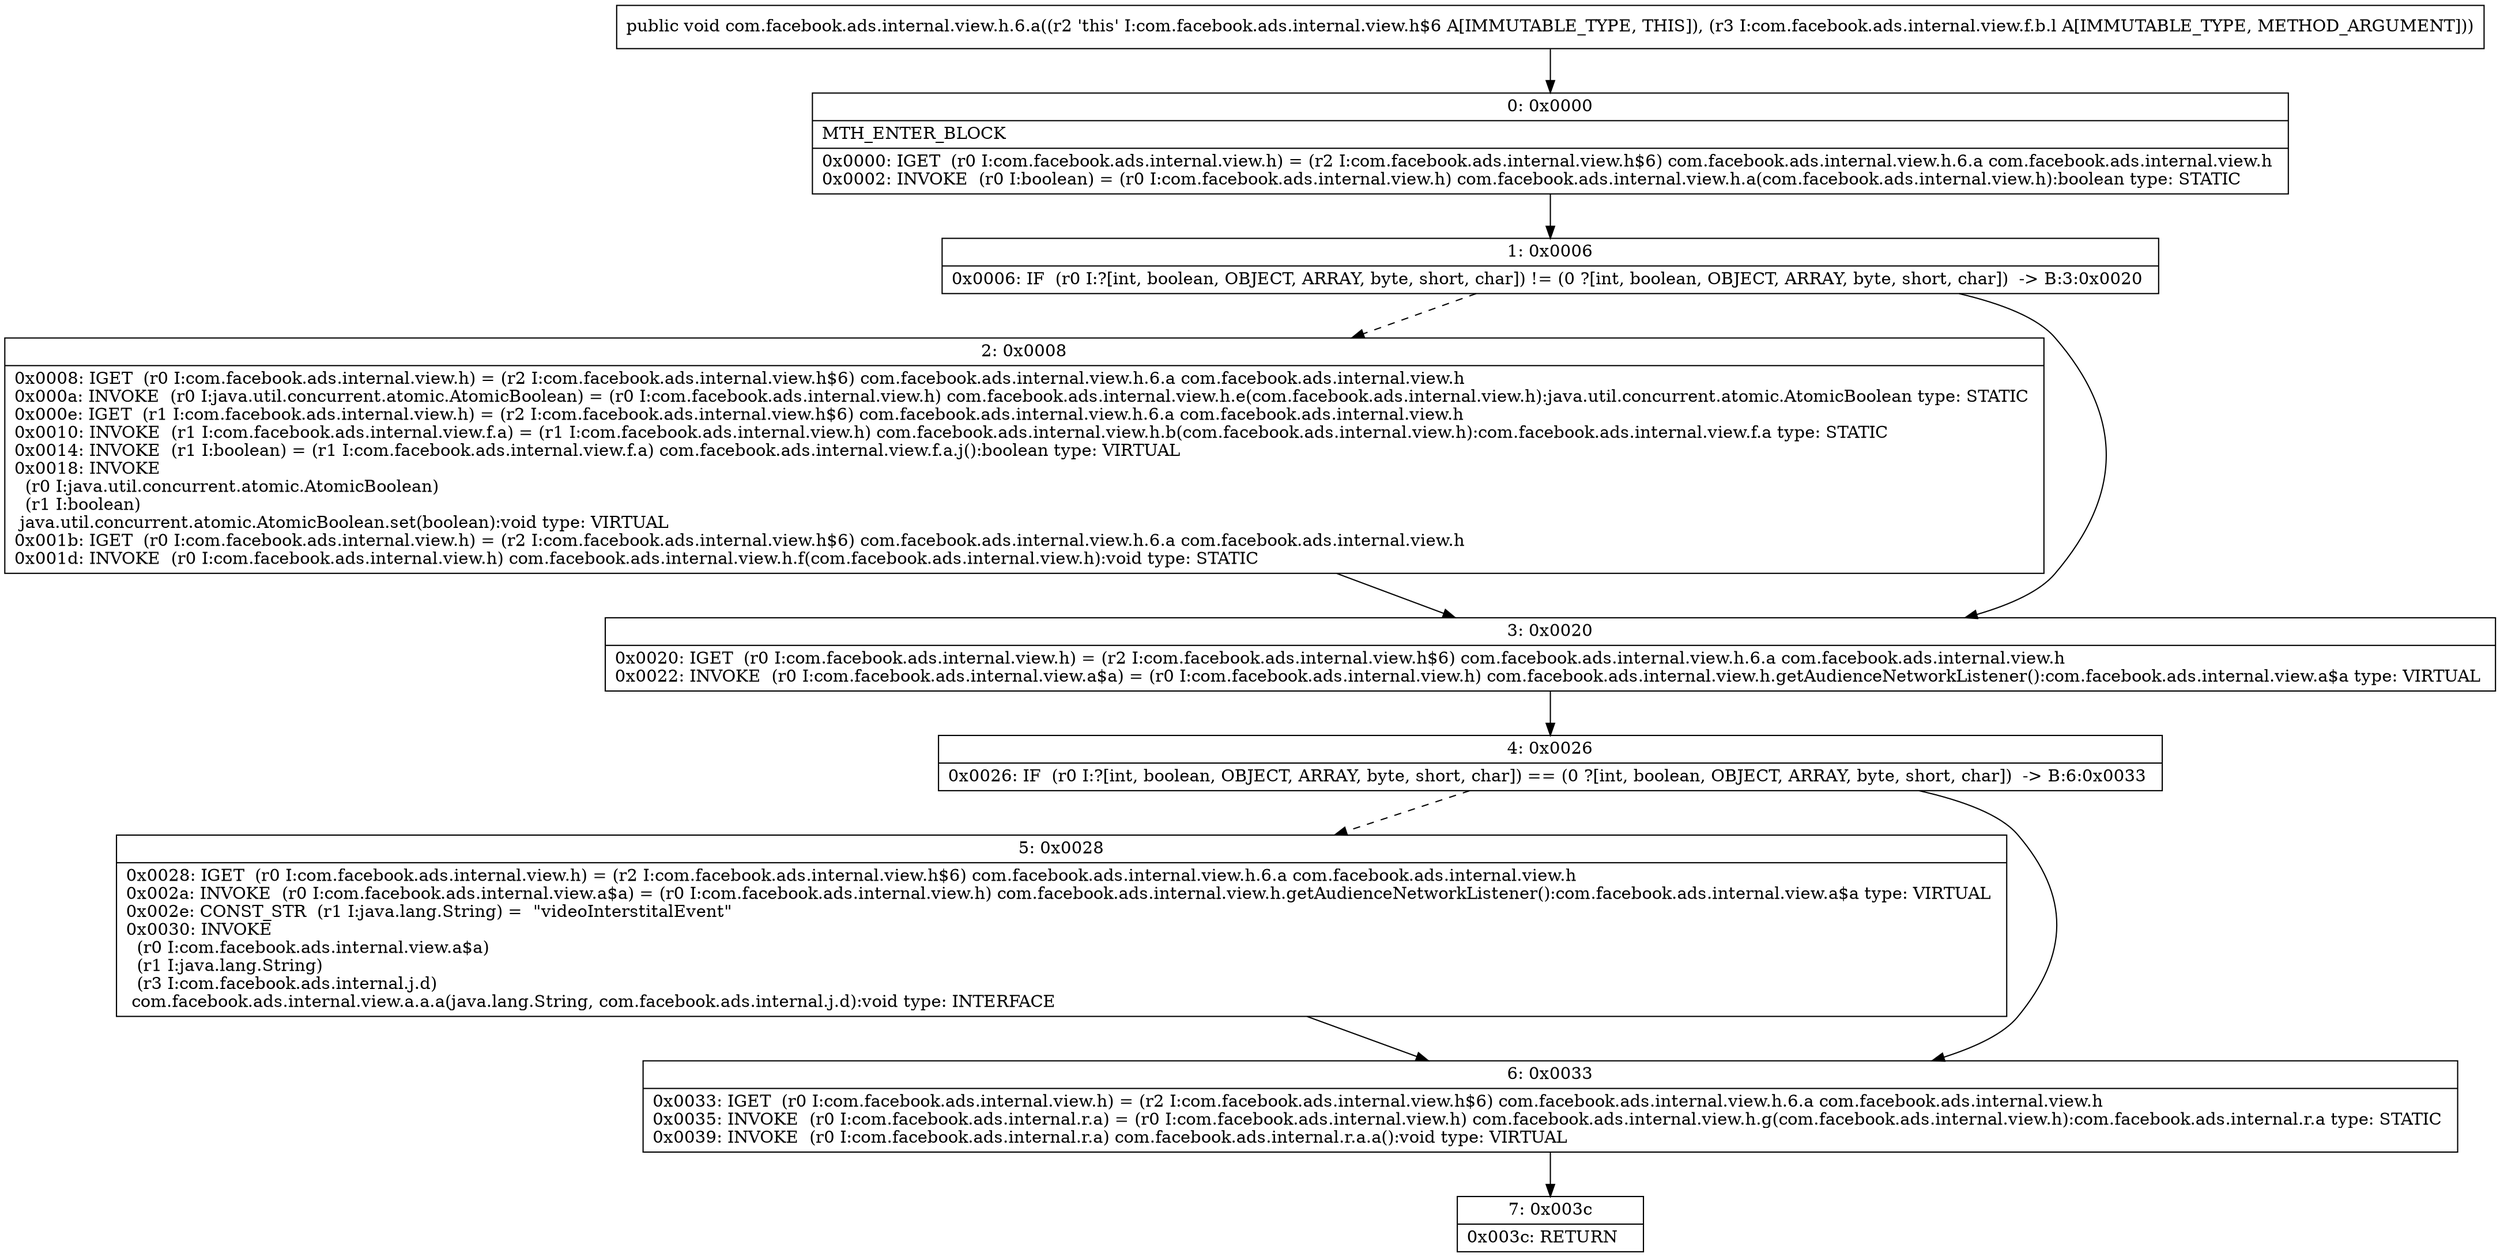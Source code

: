 digraph "CFG forcom.facebook.ads.internal.view.h.6.a(Lcom\/facebook\/ads\/internal\/view\/f\/b\/l;)V" {
Node_0 [shape=record,label="{0\:\ 0x0000|MTH_ENTER_BLOCK\l|0x0000: IGET  (r0 I:com.facebook.ads.internal.view.h) = (r2 I:com.facebook.ads.internal.view.h$6) com.facebook.ads.internal.view.h.6.a com.facebook.ads.internal.view.h \l0x0002: INVOKE  (r0 I:boolean) = (r0 I:com.facebook.ads.internal.view.h) com.facebook.ads.internal.view.h.a(com.facebook.ads.internal.view.h):boolean type: STATIC \l}"];
Node_1 [shape=record,label="{1\:\ 0x0006|0x0006: IF  (r0 I:?[int, boolean, OBJECT, ARRAY, byte, short, char]) != (0 ?[int, boolean, OBJECT, ARRAY, byte, short, char])  \-\> B:3:0x0020 \l}"];
Node_2 [shape=record,label="{2\:\ 0x0008|0x0008: IGET  (r0 I:com.facebook.ads.internal.view.h) = (r2 I:com.facebook.ads.internal.view.h$6) com.facebook.ads.internal.view.h.6.a com.facebook.ads.internal.view.h \l0x000a: INVOKE  (r0 I:java.util.concurrent.atomic.AtomicBoolean) = (r0 I:com.facebook.ads.internal.view.h) com.facebook.ads.internal.view.h.e(com.facebook.ads.internal.view.h):java.util.concurrent.atomic.AtomicBoolean type: STATIC \l0x000e: IGET  (r1 I:com.facebook.ads.internal.view.h) = (r2 I:com.facebook.ads.internal.view.h$6) com.facebook.ads.internal.view.h.6.a com.facebook.ads.internal.view.h \l0x0010: INVOKE  (r1 I:com.facebook.ads.internal.view.f.a) = (r1 I:com.facebook.ads.internal.view.h) com.facebook.ads.internal.view.h.b(com.facebook.ads.internal.view.h):com.facebook.ads.internal.view.f.a type: STATIC \l0x0014: INVOKE  (r1 I:boolean) = (r1 I:com.facebook.ads.internal.view.f.a) com.facebook.ads.internal.view.f.a.j():boolean type: VIRTUAL \l0x0018: INVOKE  \l  (r0 I:java.util.concurrent.atomic.AtomicBoolean)\l  (r1 I:boolean)\l java.util.concurrent.atomic.AtomicBoolean.set(boolean):void type: VIRTUAL \l0x001b: IGET  (r0 I:com.facebook.ads.internal.view.h) = (r2 I:com.facebook.ads.internal.view.h$6) com.facebook.ads.internal.view.h.6.a com.facebook.ads.internal.view.h \l0x001d: INVOKE  (r0 I:com.facebook.ads.internal.view.h) com.facebook.ads.internal.view.h.f(com.facebook.ads.internal.view.h):void type: STATIC \l}"];
Node_3 [shape=record,label="{3\:\ 0x0020|0x0020: IGET  (r0 I:com.facebook.ads.internal.view.h) = (r2 I:com.facebook.ads.internal.view.h$6) com.facebook.ads.internal.view.h.6.a com.facebook.ads.internal.view.h \l0x0022: INVOKE  (r0 I:com.facebook.ads.internal.view.a$a) = (r0 I:com.facebook.ads.internal.view.h) com.facebook.ads.internal.view.h.getAudienceNetworkListener():com.facebook.ads.internal.view.a$a type: VIRTUAL \l}"];
Node_4 [shape=record,label="{4\:\ 0x0026|0x0026: IF  (r0 I:?[int, boolean, OBJECT, ARRAY, byte, short, char]) == (0 ?[int, boolean, OBJECT, ARRAY, byte, short, char])  \-\> B:6:0x0033 \l}"];
Node_5 [shape=record,label="{5\:\ 0x0028|0x0028: IGET  (r0 I:com.facebook.ads.internal.view.h) = (r2 I:com.facebook.ads.internal.view.h$6) com.facebook.ads.internal.view.h.6.a com.facebook.ads.internal.view.h \l0x002a: INVOKE  (r0 I:com.facebook.ads.internal.view.a$a) = (r0 I:com.facebook.ads.internal.view.h) com.facebook.ads.internal.view.h.getAudienceNetworkListener():com.facebook.ads.internal.view.a$a type: VIRTUAL \l0x002e: CONST_STR  (r1 I:java.lang.String) =  \"videoInterstitalEvent\" \l0x0030: INVOKE  \l  (r0 I:com.facebook.ads.internal.view.a$a)\l  (r1 I:java.lang.String)\l  (r3 I:com.facebook.ads.internal.j.d)\l com.facebook.ads.internal.view.a.a.a(java.lang.String, com.facebook.ads.internal.j.d):void type: INTERFACE \l}"];
Node_6 [shape=record,label="{6\:\ 0x0033|0x0033: IGET  (r0 I:com.facebook.ads.internal.view.h) = (r2 I:com.facebook.ads.internal.view.h$6) com.facebook.ads.internal.view.h.6.a com.facebook.ads.internal.view.h \l0x0035: INVOKE  (r0 I:com.facebook.ads.internal.r.a) = (r0 I:com.facebook.ads.internal.view.h) com.facebook.ads.internal.view.h.g(com.facebook.ads.internal.view.h):com.facebook.ads.internal.r.a type: STATIC \l0x0039: INVOKE  (r0 I:com.facebook.ads.internal.r.a) com.facebook.ads.internal.r.a.a():void type: VIRTUAL \l}"];
Node_7 [shape=record,label="{7\:\ 0x003c|0x003c: RETURN   \l}"];
MethodNode[shape=record,label="{public void com.facebook.ads.internal.view.h.6.a((r2 'this' I:com.facebook.ads.internal.view.h$6 A[IMMUTABLE_TYPE, THIS]), (r3 I:com.facebook.ads.internal.view.f.b.l A[IMMUTABLE_TYPE, METHOD_ARGUMENT])) }"];
MethodNode -> Node_0;
Node_0 -> Node_1;
Node_1 -> Node_2[style=dashed];
Node_1 -> Node_3;
Node_2 -> Node_3;
Node_3 -> Node_4;
Node_4 -> Node_5[style=dashed];
Node_4 -> Node_6;
Node_5 -> Node_6;
Node_6 -> Node_7;
}

